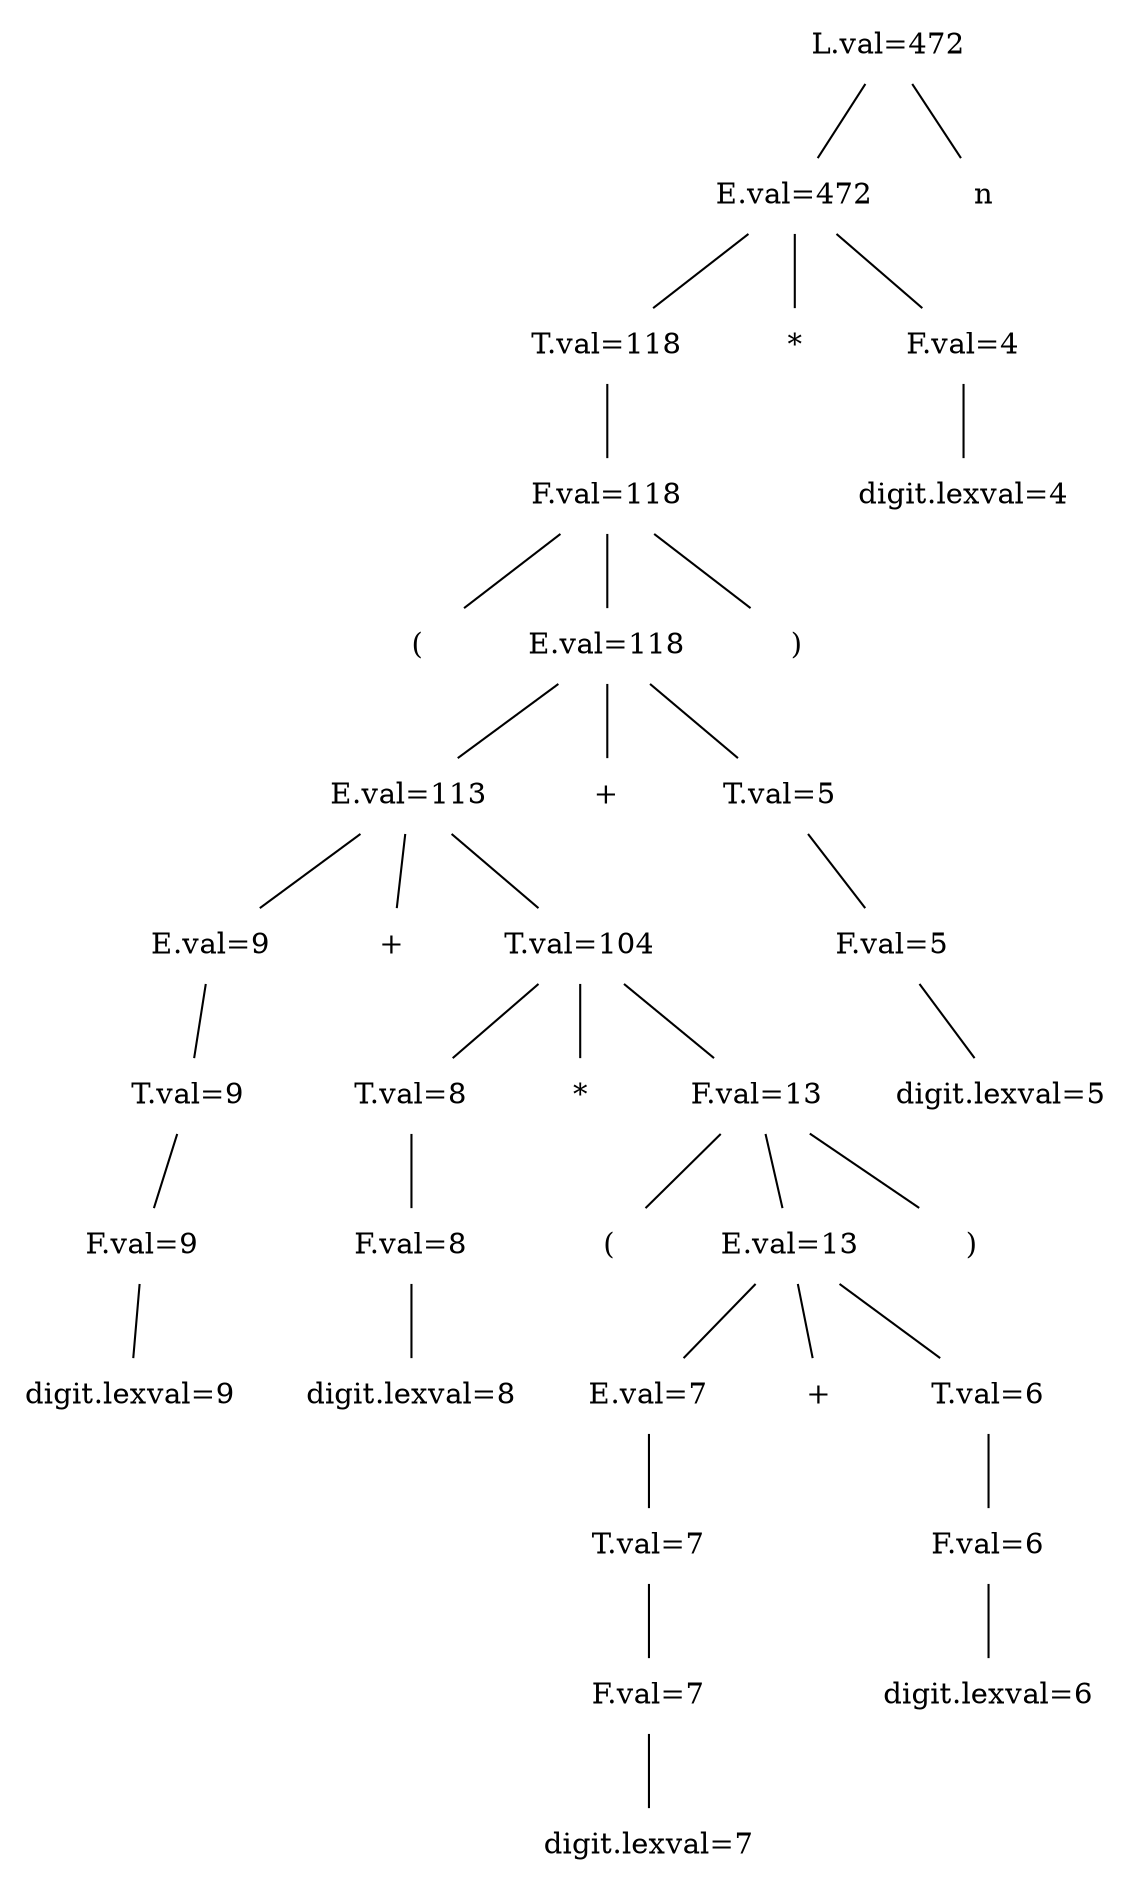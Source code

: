  digraph G {
  node[shape = none];
  edge[dir = none];
  level01[label="L.val=472"];
  level02_1[label="E.val=472"];
  level02_2[label="n"];
  level01->level02_1;
  level01->level02_2;
  level03_1[label="T.val=118"];
  level03_2[label="*"];
  level03_3[label="F.val=4"];
  level02_1->level03_1;
  level02_1->level03_2;
  level02_1->level03_3;
  level04_1[label="F.val=118"];
  level04_2[label="digit.lexval=4"];
  level03_1->level04_1;
  level03_3->level04_2;
  level05_1[label="("];
  level05_2[label="E.val=118"];
  level05_3[label=")"];
  level04_1->level05_1;
  level04_1->level05_2;
  level04_1->level05_3;
  level06_1[label="E.val=113"];
  level06_2[label="+"];
  level06_3[label="T.val=5"];
  level05_2->level06_1;
  level05_2->level06_2;
  level05_2->level06_3;
  level07_1[label="E.val=9"];
  level07_2[label="+"];
  level07_3[label="T.val=104"];
  level07_4[label="F.val=5"];
  level06_1->level07_1;
  level06_1->level07_2;
  level06_1->level07_3;
  level06_3->level07_4;
  level08_1[label="T.val=9"];
  level08_2[label="T.val=8"];
  level08_3[label="*"];
  level08_4[label="F.val=13"];
  level08_5[label="digit.lexval=5"];
  level07_1->level08_1;
  level07_3->level08_2;
  level07_3->level08_3;
  level07_3->level08_4;
  level07_4->level08_5;
  level09_1[label="F.val=9"];
  level09_2[label="F.val=8"];
  level09_3[label="("];
  level09_4[label="E.val=13"];
  level09_5[label=")"];
  level08_1->level09_1;
  level08_2->level09_2;
  level08_4->level09_3;
  level08_4->level09_4;
  level08_4->level09_5;
  level10_1[label="digit.lexval=9"];
  level10_2[label="digit.lexval=8"];
  level10_3[label="E.val=7"];
  level10_4[label="+"];
  level10_5[label="T.val=6"];
  level09_1->level10_1;
  level09_2->level10_2;
  level09_4->level10_3;
  level09_4->level10_4;
  level09_4->level10_5;
  level11_1[label="T.val=7"];
  level11_2[label="F.val=6"];
  level10_3->level11_1;
  level10_5->level11_2;
  level12_1[label="F.val=7"];
  level12_2[label="digit.lexval=6"];
  level11_1->level12_1;
  level11_2->level12_2;
  level13_1[label="digit.lexval=7"];
  level12_1->level13_1;
}
